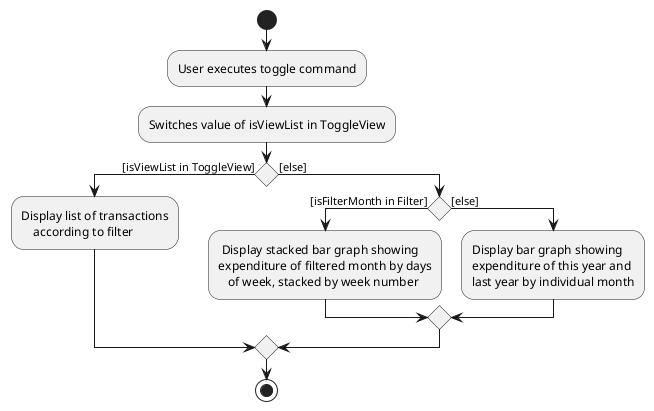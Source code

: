 @startuml
start

:User executes toggle command;
:Switches value of isViewList in ToggleView;

if () then ([isViewList in ToggleView])
    :Display list of transactions
        according to filter;
else ([else])
    if () then ([isFilterMonth in Filter])
    : Display stacked bar graph showing
    expenditure of filtered month by days
       of week, stacked by week number;
    else ([else])
    :Display bar graph showing
    expenditure of this year and
    last year by individual month;
    endif
endif

stop
@enduml

